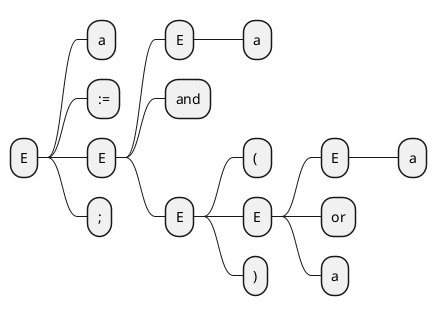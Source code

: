 @startuml

@startmindmap parse_tree

* E
** a
** :=
** E
*** E
**** a
*** and
*** E
**** ( 
**** E
***** E
****** a
***** or
***** a
**** )
** ;

@endmindmap

@enduml
